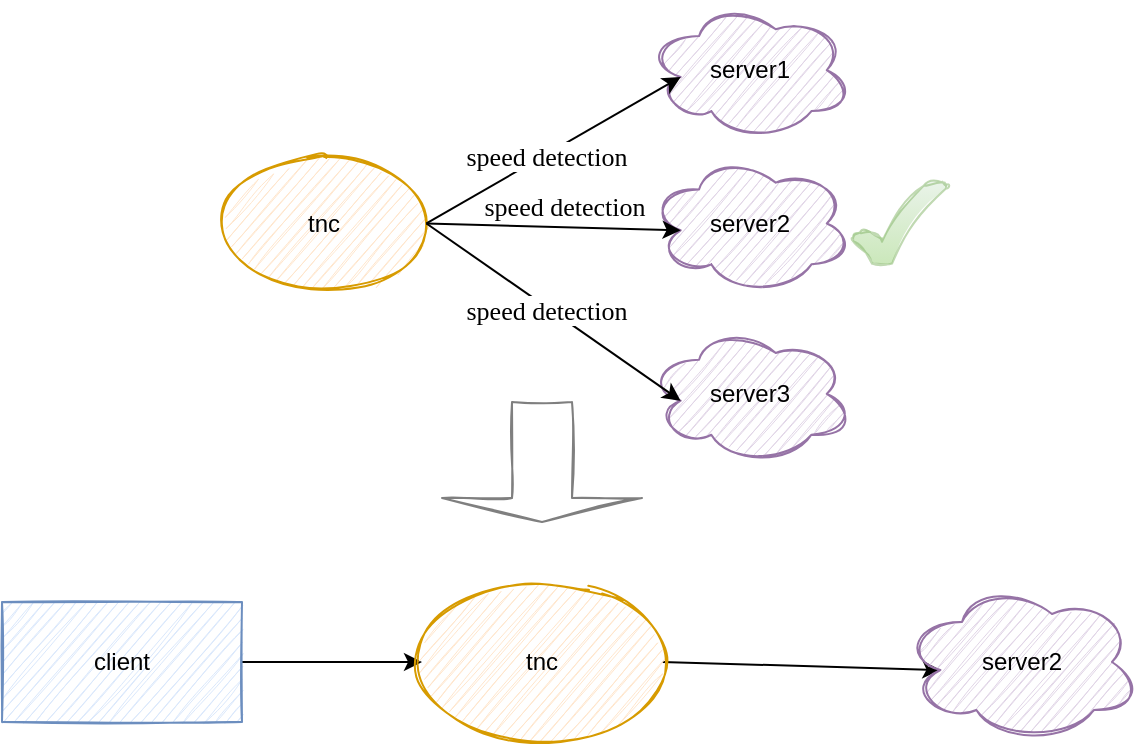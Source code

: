 <mxfile version="14.6.13" type="github">
  <diagram id="ceBjnJbVh1Aek3-lfcm4" name="Page-1">
    <mxGraphModel dx="1034" dy="688" grid="1" gridSize="10" guides="1" tooltips="1" connect="1" arrows="1" fold="1" page="1" pageScale="1" pageWidth="827" pageHeight="1169" math="0" shadow="0">
      <root>
        <mxCell id="0" />
        <mxCell id="1" parent="0" />
        <mxCell id="3qK-AXKtgEHq6JbBa0pC-3" style="edgeStyle=orthogonalEdgeStyle;rounded=0;orthogonalLoop=1;jettySize=auto;html=1;exitX=1;exitY=0.5;exitDx=0;exitDy=0;" parent="1" source="3qK-AXKtgEHq6JbBa0pC-4" target="3qK-AXKtgEHq6JbBa0pC-6" edge="1">
          <mxGeometry relative="1" as="geometry" />
        </mxCell>
        <mxCell id="3qK-AXKtgEHq6JbBa0pC-4" value="client" style="rounded=0;whiteSpace=wrap;html=1;sketch=1;fillColor=#dae8fc;strokeColor=#6c8ebf;shadow=0;glass=0;" parent="1" vertex="1">
          <mxGeometry x="70" y="440" width="120" height="60" as="geometry" />
        </mxCell>
        <mxCell id="3qK-AXKtgEHq6JbBa0pC-5" style="rounded=0;orthogonalLoop=1;jettySize=auto;html=1;exitX=1;exitY=0.5;exitDx=0;exitDy=0;entryX=0.16;entryY=0.55;entryDx=0;entryDy=0;entryPerimeter=0;" parent="1" source="3qK-AXKtgEHq6JbBa0pC-6" target="3qK-AXKtgEHq6JbBa0pC-7" edge="1">
          <mxGeometry relative="1" as="geometry" />
        </mxCell>
        <mxCell id="3qK-AXKtgEHq6JbBa0pC-6" value="tnc" style="ellipse;whiteSpace=wrap;html=1;rounded=0;shadow=0;glass=0;sketch=1;fillColor=#ffe6cc;strokeColor=#d79b00;" parent="1" vertex="1">
          <mxGeometry x="280" y="430" width="120" height="80" as="geometry" />
        </mxCell>
        <mxCell id="3qK-AXKtgEHq6JbBa0pC-7" value="server2" style="ellipse;shape=cloud;whiteSpace=wrap;html=1;rounded=0;shadow=0;glass=0;sketch=1;fillColor=#e1d5e7;strokeColor=#9673a6;" parent="1" vertex="1">
          <mxGeometry x="520" y="430" width="120" height="80" as="geometry" />
        </mxCell>
        <mxCell id="3qK-AXKtgEHq6JbBa0pC-12" value="" style="shape=singleArrow;direction=south;whiteSpace=wrap;html=1;sketch=1;fillColor=#ffffff;opacity=50;" parent="1" vertex="1">
          <mxGeometry x="290" y="340" width="100" height="60" as="geometry" />
        </mxCell>
        <mxCell id="Wkqm36jcYNa1N7GQ0u48-9" value="" style="group" vertex="1" connectable="0" parent="1">
          <mxGeometry x="180" y="140" width="362.6" height="230" as="geometry" />
        </mxCell>
        <mxCell id="-IXOT3juRqkGH1phSfW5-2" value="tnc" style="ellipse;whiteSpace=wrap;html=1;rounded=0;shadow=0;glass=0;sketch=1;fillColor=#ffe6cc;strokeColor=#d79b00;" parent="Wkqm36jcYNa1N7GQ0u48-9" vertex="1">
          <mxGeometry y="76.667" width="102.222" height="68.148" as="geometry" />
        </mxCell>
        <mxCell id="-IXOT3juRqkGH1phSfW5-3" value="server1" style="ellipse;shape=cloud;whiteSpace=wrap;html=1;rounded=0;shadow=0;glass=0;sketch=1;fillColor=#e1d5e7;strokeColor=#9673a6;" parent="Wkqm36jcYNa1N7GQ0u48-9" vertex="1">
          <mxGeometry x="212.963" width="102.222" height="68.148" as="geometry" />
        </mxCell>
        <mxCell id="-IXOT3juRqkGH1phSfW5-7" style="rounded=0;orthogonalLoop=1;jettySize=auto;html=1;exitX=1;exitY=0.5;exitDx=0;exitDy=0;entryX=0.16;entryY=0.55;entryDx=0;entryDy=0;entryPerimeter=0;" parent="Wkqm36jcYNa1N7GQ0u48-9" source="-IXOT3juRqkGH1phSfW5-2" target="-IXOT3juRqkGH1phSfW5-3" edge="1">
          <mxGeometry relative="1" as="geometry" />
        </mxCell>
        <mxCell id="Wkqm36jcYNa1N7GQ0u48-5" value="&lt;span style=&quot;font-size: 13px;&quot;&gt;speed detection&lt;/span&gt;" style="edgeLabel;html=1;align=center;verticalAlign=middle;resizable=0;points=[];rotation=0;fontFamily=Comic Sans MS;" vertex="1" connectable="0" parent="-IXOT3juRqkGH1phSfW5-7">
          <mxGeometry x="-0.098" y="3" relative="1" as="geometry">
            <mxPoint x="4" y="2" as="offset" />
          </mxGeometry>
        </mxCell>
        <mxCell id="Wkqm36jcYNa1N7GQ0u48-1" value="server2" style="ellipse;shape=cloud;whiteSpace=wrap;html=1;rounded=0;shadow=0;glass=0;sketch=1;fillColor=#e1d5e7;strokeColor=#9673a6;" vertex="1" parent="Wkqm36jcYNa1N7GQ0u48-9">
          <mxGeometry x="212.963" y="76.667" width="102.222" height="68.148" as="geometry" />
        </mxCell>
        <mxCell id="Wkqm36jcYNa1N7GQ0u48-3" style="edgeStyle=none;rounded=0;orthogonalLoop=1;jettySize=auto;html=1;exitX=1;exitY=0.5;exitDx=0;exitDy=0;entryX=0.16;entryY=0.55;entryDx=0;entryDy=0;entryPerimeter=0;" edge="1" parent="Wkqm36jcYNa1N7GQ0u48-9" source="-IXOT3juRqkGH1phSfW5-2" target="Wkqm36jcYNa1N7GQ0u48-1">
          <mxGeometry relative="1" as="geometry" />
        </mxCell>
        <mxCell id="Wkqm36jcYNa1N7GQ0u48-2" value="server3" style="ellipse;shape=cloud;whiteSpace=wrap;html=1;rounded=0;shadow=0;glass=0;sketch=1;fillColor=#e1d5e7;strokeColor=#9673a6;" vertex="1" parent="Wkqm36jcYNa1N7GQ0u48-9">
          <mxGeometry x="212.963" y="161.852" width="102.222" height="68.148" as="geometry" />
        </mxCell>
        <mxCell id="Wkqm36jcYNa1N7GQ0u48-4" style="edgeStyle=none;rounded=0;orthogonalLoop=1;jettySize=auto;html=1;exitX=1;exitY=0.5;exitDx=0;exitDy=0;entryX=0.16;entryY=0.55;entryDx=0;entryDy=0;entryPerimeter=0;" edge="1" parent="Wkqm36jcYNa1N7GQ0u48-9" source="-IXOT3juRqkGH1phSfW5-2" target="Wkqm36jcYNa1N7GQ0u48-2">
          <mxGeometry relative="1" as="geometry" />
        </mxCell>
        <mxCell id="Wkqm36jcYNa1N7GQ0u48-6" value="&lt;span style=&quot;font-size: 13px;&quot;&gt;speed detection&lt;/span&gt;" style="edgeLabel;html=1;align=center;verticalAlign=middle;resizable=0;points=[];rotation=0;fontFamily=Comic Sans MS;" vertex="1" connectable="0" parent="Wkqm36jcYNa1N7GQ0u48-9">
          <mxGeometry x="170.438" y="102.221" as="geometry" />
        </mxCell>
        <mxCell id="Wkqm36jcYNa1N7GQ0u48-7" value="&lt;span style=&quot;font-size: 13px;&quot;&gt;speed detection&lt;/span&gt;" style="edgeLabel;html=1;align=center;verticalAlign=middle;resizable=0;points=[];rotation=0;fontFamily=Comic Sans MS;" vertex="1" connectable="0" parent="Wkqm36jcYNa1N7GQ0u48-9">
          <mxGeometry x="161.852" y="153.332" as="geometry" />
        </mxCell>
        <mxCell id="Wkqm36jcYNa1N7GQ0u48-8" value="" style="verticalLabelPosition=bottom;verticalAlign=top;html=1;shape=mxgraph.basic.tick;sketch=1;fontFamily=Comic Sans MS;fillColor=#d5e8d4;opacity=50;strokeColor=#82b366;gradientColor=#97d077;" vertex="1" parent="Wkqm36jcYNa1N7GQ0u48-9">
          <mxGeometry x="315.186" y="89.444" width="47.414" height="42.593" as="geometry" />
        </mxCell>
      </root>
    </mxGraphModel>
  </diagram>
</mxfile>

